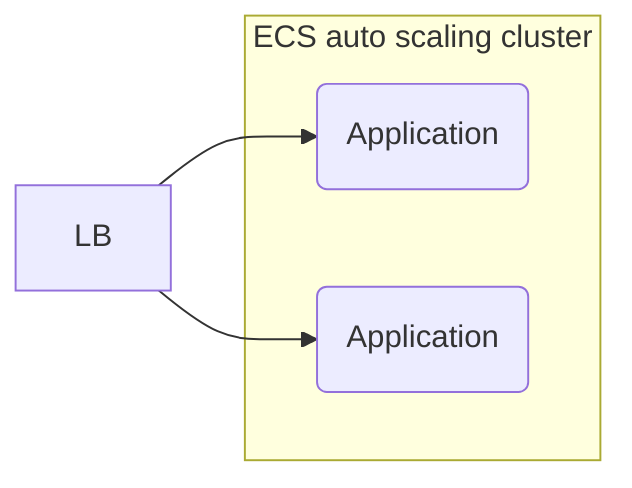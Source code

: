 flowchart LR
lb[LB] --> app1(Application) & app2(Application)
subgraph c1 [ECS auto scaling cluster]
    app1
    app2
end